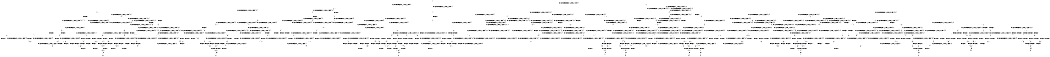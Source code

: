 digraph BCG {
size = "7, 10.5";
center = TRUE;
node [shape = circle];
0 [peripheries = 2];
0 -> 1 [label = "EX !0 !ATOMIC_EXCH_BRANCH (1, +0, TRUE, +0, 3, TRUE) !{}"];
0 -> 2 [label = "EX !2 !ATOMIC_EXCH_BRANCH (1, +0, TRUE, +0, 1, TRUE) !{}"];
0 -> 3 [label = "EX !1 !ATOMIC_EXCH_BRANCH (1, +1, TRUE, +0, 2, TRUE) !{}"];
1 -> 4 [label = "EX !2 !ATOMIC_EXCH_BRANCH (1, +0, TRUE, +0, 1, TRUE) !{0}"];
1 -> 5 [label = "EX !1 !ATOMIC_EXCH_BRANCH (1, +1, TRUE, +0, 2, TRUE) !{0}"];
1 -> 6 [label = "TERMINATE !0"];
2 -> 7 [label = "EX !2 !ATOMIC_EXCH_BRANCH (1, +0, TRUE, +0, 1, TRUE) !{0, 1, 2}"];
2 -> 8 [label = "EX !0 !ATOMIC_EXCH_BRANCH (1, +0, TRUE, +0, 3, TRUE) !{0, 1, 2}"];
2 -> 9 [label = "EX !1 !ATOMIC_EXCH_BRANCH (1, +1, TRUE, +0, 2, TRUE) !{0, 1, 2}"];
2 -> 10 [label = "EX !0 !ATOMIC_EXCH_BRANCH (1, +0, TRUE, +0, 3, TRUE) !{0, 1, 2}"];
3 -> 11 [label = "EX !0 !ATOMIC_EXCH_BRANCH (1, +0, TRUE, +0, 3, FALSE) !{0, 1}"];
3 -> 12 [label = "EX !2 !ATOMIC_EXCH_BRANCH (1, +0, TRUE, +0, 1, FALSE) !{0, 1}"];
3 -> 13 [label = "TERMINATE !1"];
3 -> 14 [label = "EX !0 !ATOMIC_EXCH_BRANCH (1, +0, TRUE, +0, 3, FALSE) !{0, 1}"];
4 -> 8 [label = "EX !2 !ATOMIC_EXCH_BRANCH (1, +0, TRUE, +0, 1, TRUE) !{0, 1, 2}"];
4 -> 15 [label = "EX !1 !ATOMIC_EXCH_BRANCH (1, +1, TRUE, +0, 2, TRUE) !{0, 1, 2}"];
4 -> 16 [label = "TERMINATE !0"];
5 -> 17 [label = "EX !2 !ATOMIC_EXCH_BRANCH (1, +0, TRUE, +0, 1, FALSE) !{0, 1}"];
5 -> 18 [label = "TERMINATE !0"];
5 -> 19 [label = "TERMINATE !1"];
6 -> 20 [label = "EX !2 !ATOMIC_EXCH_BRANCH (1, +0, TRUE, +0, 1, TRUE) !{}"];
6 -> 21 [label = "EX !1 !ATOMIC_EXCH_BRANCH (1, +1, TRUE, +0, 2, TRUE) !{}"];
7 -> 7 [label = "EX !2 !ATOMIC_EXCH_BRANCH (1, +0, TRUE, +0, 1, TRUE) !{0, 1, 2}"];
7 -> 8 [label = "EX !0 !ATOMIC_EXCH_BRANCH (1, +0, TRUE, +0, 3, TRUE) !{0, 1, 2}"];
7 -> 9 [label = "EX !1 !ATOMIC_EXCH_BRANCH (1, +1, TRUE, +0, 2, TRUE) !{0, 1, 2}"];
7 -> 10 [label = "EX !0 !ATOMIC_EXCH_BRANCH (1, +0, TRUE, +0, 3, TRUE) !{0, 1, 2}"];
8 -> 8 [label = "EX !2 !ATOMIC_EXCH_BRANCH (1, +0, TRUE, +0, 1, TRUE) !{0, 1, 2}"];
8 -> 15 [label = "EX !1 !ATOMIC_EXCH_BRANCH (1, +1, TRUE, +0, 2, TRUE) !{0, 1, 2}"];
8 -> 16 [label = "TERMINATE !0"];
9 -> 22 [label = "EX !2 !ATOMIC_EXCH_BRANCH (1, +0, TRUE, +0, 1, FALSE) !{0, 1, 2}"];
9 -> 23 [label = "EX !0 !ATOMIC_EXCH_BRANCH (1, +0, TRUE, +0, 3, FALSE) !{0, 1, 2}"];
9 -> 24 [label = "TERMINATE !1"];
9 -> 25 [label = "EX !0 !ATOMIC_EXCH_BRANCH (1, +0, TRUE, +0, 3, FALSE) !{0, 1, 2}"];
10 -> 26 [label = "EX !1 !ATOMIC_EXCH_BRANCH (1, +1, TRUE, +0, 2, TRUE) !{0, 1, 2}"];
10 -> 10 [label = "EX !2 !ATOMIC_EXCH_BRANCH (1, +0, TRUE, +0, 1, TRUE) !{0, 1, 2}"];
10 -> 27 [label = "EX !1 !ATOMIC_EXCH_BRANCH (1, +1, TRUE, +0, 2, TRUE) !{0, 1, 2}"];
10 -> 28 [label = "TERMINATE !0"];
11 -> 29 [label = "EX !0 !ATOMIC_EXCH_BRANCH (1, +1, TRUE, +0, 3, TRUE) !{0, 1}"];
11 -> 30 [label = "EX !2 !ATOMIC_EXCH_BRANCH (1, +0, TRUE, +0, 1, TRUE) !{0, 1}"];
11 -> 31 [label = "TERMINATE !1"];
11 -> 32 [label = "EX !0 !ATOMIC_EXCH_BRANCH (1, +1, TRUE, +0, 3, TRUE) !{0, 1}"];
12 -> 33 [label = "EX !0 !ATOMIC_EXCH_BRANCH (1, +0, TRUE, +0, 3, TRUE) !{0, 1, 2}"];
12 -> 34 [label = "TERMINATE !2"];
12 -> 35 [label = "TERMINATE !1"];
12 -> 36 [label = "EX !0 !ATOMIC_EXCH_BRANCH (1, +0, TRUE, +0, 3, TRUE) !{0, 1, 2}"];
13 -> 37 [label = "EX !0 !ATOMIC_EXCH_BRANCH (1, +0, TRUE, +0, 3, FALSE) !{0}"];
13 -> 38 [label = "EX !2 !ATOMIC_EXCH_BRANCH (1, +0, TRUE, +0, 1, FALSE) !{0}"];
13 -> 39 [label = "EX !0 !ATOMIC_EXCH_BRANCH (1, +0, TRUE, +0, 3, FALSE) !{0}"];
14 -> 32 [label = "EX !0 !ATOMIC_EXCH_BRANCH (1, +1, TRUE, +0, 3, TRUE) !{0, 1}"];
14 -> 40 [label = "EX !2 !ATOMIC_EXCH_BRANCH (1, +0, TRUE, +0, 1, TRUE) !{0, 1}"];
14 -> 41 [label = "TERMINATE !1"];
15 -> 42 [label = "EX !2 !ATOMIC_EXCH_BRANCH (1, +0, TRUE, +0, 1, FALSE) !{0, 1, 2}"];
15 -> 43 [label = "TERMINATE !0"];
15 -> 44 [label = "TERMINATE !1"];
16 -> 45 [label = "EX !2 !ATOMIC_EXCH_BRANCH (1, +0, TRUE, +0, 1, TRUE) !{1, 2}"];
16 -> 46 [label = "EX !1 !ATOMIC_EXCH_BRANCH (1, +1, TRUE, +0, 2, TRUE) !{1, 2}"];
16 -> 47 [label = "EX !1 !ATOMIC_EXCH_BRANCH (1, +1, TRUE, +0, 2, TRUE) !{1, 2}"];
17 -> 48 [label = "TERMINATE !0"];
17 -> 49 [label = "TERMINATE !2"];
17 -> 50 [label = "TERMINATE !1"];
18 -> 51 [label = "EX !2 !ATOMIC_EXCH_BRANCH (1, +0, TRUE, +0, 1, FALSE) !{1}"];
18 -> 52 [label = "TERMINATE !1"];
19 -> 53 [label = "EX !2 !ATOMIC_EXCH_BRANCH (1, +0, TRUE, +0, 1, FALSE) !{0}"];
19 -> 52 [label = "TERMINATE !0"];
20 -> 45 [label = "EX !2 !ATOMIC_EXCH_BRANCH (1, +0, TRUE, +0, 1, TRUE) !{1, 2}"];
20 -> 46 [label = "EX !1 !ATOMIC_EXCH_BRANCH (1, +1, TRUE, +0, 2, TRUE) !{1, 2}"];
20 -> 47 [label = "EX !1 !ATOMIC_EXCH_BRANCH (1, +1, TRUE, +0, 2, TRUE) !{1, 2}"];
21 -> 51 [label = "EX !2 !ATOMIC_EXCH_BRANCH (1, +0, TRUE, +0, 1, FALSE) !{1}"];
21 -> 52 [label = "TERMINATE !1"];
22 -> 33 [label = "EX !0 !ATOMIC_EXCH_BRANCH (1, +0, TRUE, +0, 3, TRUE) !{0, 1, 2}"];
22 -> 34 [label = "TERMINATE !2"];
22 -> 35 [label = "TERMINATE !1"];
22 -> 36 [label = "EX !0 !ATOMIC_EXCH_BRANCH (1, +0, TRUE, +0, 3, TRUE) !{0, 1, 2}"];
23 -> 15 [label = "EX !0 !ATOMIC_EXCH_BRANCH (1, +1, TRUE, +0, 3, TRUE) !{0, 1, 2}"];
23 -> 54 [label = "EX !2 !ATOMIC_EXCH_BRANCH (1, +0, TRUE, +0, 1, TRUE) !{0, 1, 2}"];
23 -> 55 [label = "TERMINATE !1"];
23 -> 27 [label = "EX !0 !ATOMIC_EXCH_BRANCH (1, +1, TRUE, +0, 3, TRUE) !{0, 1, 2}"];
24 -> 56 [label = "EX !2 !ATOMIC_EXCH_BRANCH (1, +0, TRUE, +0, 1, FALSE) !{0, 2}"];
24 -> 57 [label = "EX !0 !ATOMIC_EXCH_BRANCH (1, +0, TRUE, +0, 3, FALSE) !{0, 2}"];
24 -> 58 [label = "EX !0 !ATOMIC_EXCH_BRANCH (1, +0, TRUE, +0, 3, FALSE) !{0, 2}"];
25 -> 27 [label = "EX !0 !ATOMIC_EXCH_BRANCH (1, +1, TRUE, +0, 3, TRUE) !{0, 1, 2}"];
25 -> 59 [label = "EX !2 !ATOMIC_EXCH_BRANCH (1, +0, TRUE, +0, 1, TRUE) !{0, 1, 2}"];
25 -> 60 [label = "TERMINATE !1"];
26 -> 61 [label = "EX !2 !ATOMIC_EXCH_BRANCH (1, +0, TRUE, +0, 1, FALSE) !{0, 1, 2}"];
26 -> 62 [label = "EX !2 !ATOMIC_EXCH_BRANCH (1, +0, TRUE, +0, 1, FALSE) !{0, 1, 2}"];
26 -> 63 [label = "TERMINATE !0"];
26 -> 64 [label = "TERMINATE !1"];
27 -> 65 [label = "EX !2 !ATOMIC_EXCH_BRANCH (1, +0, TRUE, +0, 1, FALSE) !{0, 1, 2}"];
27 -> 66 [label = "TERMINATE !0"];
27 -> 67 [label = "TERMINATE !1"];
28 -> 68 [label = "EX !2 !ATOMIC_EXCH_BRANCH (1, +0, TRUE, +0, 1, TRUE) !{1, 2}"];
28 -> 69 [label = "EX !1 !ATOMIC_EXCH_BRANCH (1, +1, TRUE, +0, 2, TRUE) !{1, 2}"];
29 -> 17 [label = "EX !2 !ATOMIC_EXCH_BRANCH (1, +0, TRUE, +0, 1, FALSE) !{0, 1}"];
29 -> 18 [label = "TERMINATE !0"];
29 -> 19 [label = "TERMINATE !1"];
30 -> 15 [label = "EX !0 !ATOMIC_EXCH_BRANCH (1, +1, TRUE, +0, 3, TRUE) !{0, 1, 2}"];
30 -> 54 [label = "EX !2 !ATOMIC_EXCH_BRANCH (1, +0, TRUE, +0, 1, TRUE) !{0, 1, 2}"];
30 -> 55 [label = "TERMINATE !1"];
30 -> 27 [label = "EX !0 !ATOMIC_EXCH_BRANCH (1, +1, TRUE, +0, 3, TRUE) !{0, 1, 2}"];
31 -> 70 [label = "EX !0 !ATOMIC_EXCH_BRANCH (1, +1, TRUE, +0, 3, TRUE) !{0}"];
31 -> 71 [label = "EX !2 !ATOMIC_EXCH_BRANCH (1, +0, TRUE, +0, 1, TRUE) !{0}"];
31 -> 72 [label = "EX !0 !ATOMIC_EXCH_BRANCH (1, +1, TRUE, +0, 3, TRUE) !{0}"];
32 -> 73 [label = "EX !2 !ATOMIC_EXCH_BRANCH (1, +0, TRUE, +0, 1, FALSE) !{0, 1}"];
32 -> 74 [label = "TERMINATE !0"];
32 -> 75 [label = "TERMINATE !1"];
33 -> 48 [label = "TERMINATE !0"];
33 -> 49 [label = "TERMINATE !2"];
33 -> 50 [label = "TERMINATE !1"];
34 -> 76 [label = "EX !0 !ATOMIC_EXCH_BRANCH (1, +0, TRUE, +0, 3, TRUE) !{0, 1}"];
34 -> 77 [label = "TERMINATE !1"];
34 -> 78 [label = "EX !0 !ATOMIC_EXCH_BRANCH (1, +0, TRUE, +0, 3, TRUE) !{0, 1}"];
35 -> 79 [label = "EX !0 !ATOMIC_EXCH_BRANCH (1, +0, TRUE, +0, 3, TRUE) !{0, 2}"];
35 -> 77 [label = "TERMINATE !2"];
35 -> 80 [label = "EX !0 !ATOMIC_EXCH_BRANCH (1, +0, TRUE, +0, 3, TRUE) !{0, 2}"];
36 -> 81 [label = "TERMINATE !0"];
36 -> 82 [label = "TERMINATE !2"];
36 -> 83 [label = "TERMINATE !1"];
37 -> 70 [label = "EX !0 !ATOMIC_EXCH_BRANCH (1, +1, TRUE, +0, 3, TRUE) !{0}"];
37 -> 71 [label = "EX !2 !ATOMIC_EXCH_BRANCH (1, +0, TRUE, +0, 1, TRUE) !{0}"];
37 -> 72 [label = "EX !0 !ATOMIC_EXCH_BRANCH (1, +1, TRUE, +0, 3, TRUE) !{0}"];
38 -> 79 [label = "EX !0 !ATOMIC_EXCH_BRANCH (1, +0, TRUE, +0, 3, TRUE) !{0, 2}"];
38 -> 77 [label = "TERMINATE !2"];
38 -> 80 [label = "EX !0 !ATOMIC_EXCH_BRANCH (1, +0, TRUE, +0, 3, TRUE) !{0, 2}"];
39 -> 84 [label = "EX !2 !ATOMIC_EXCH_BRANCH (1, +0, TRUE, +0, 1, TRUE) !{0}"];
39 -> 72 [label = "EX !0 !ATOMIC_EXCH_BRANCH (1, +1, TRUE, +0, 3, TRUE) !{0}"];
40 -> 85 [label = "EX !0 !ATOMIC_EXCH_BRANCH (1, +1, TRUE, +0, 3, TRUE) !{0, 1, 2}"];
40 -> 86 [label = "EX !2 !ATOMIC_EXCH_BRANCH (1, +0, TRUE, +0, 1, TRUE) !{0, 1, 2}"];
40 -> 87 [label = "TERMINATE !1"];
41 -> 88 [label = "EX !0 !ATOMIC_EXCH_BRANCH (1, +1, TRUE, +0, 3, TRUE) !{0}"];
41 -> 89 [label = "EX !2 !ATOMIC_EXCH_BRANCH (1, +0, TRUE, +0, 1, TRUE) !{0}"];
42 -> 48 [label = "TERMINATE !0"];
42 -> 49 [label = "TERMINATE !2"];
42 -> 50 [label = "TERMINATE !1"];
43 -> 90 [label = "EX !2 !ATOMIC_EXCH_BRANCH (1, +0, TRUE, +0, 1, FALSE) !{1, 2}"];
43 -> 91 [label = "TERMINATE !1"];
44 -> 92 [label = "EX !2 !ATOMIC_EXCH_BRANCH (1, +0, TRUE, +0, 1, FALSE) !{0, 2}"];
44 -> 91 [label = "TERMINATE !0"];
45 -> 45 [label = "EX !2 !ATOMIC_EXCH_BRANCH (1, +0, TRUE, +0, 1, TRUE) !{1, 2}"];
45 -> 46 [label = "EX !1 !ATOMIC_EXCH_BRANCH (1, +1, TRUE, +0, 2, TRUE) !{1, 2}"];
45 -> 47 [label = "EX !1 !ATOMIC_EXCH_BRANCH (1, +1, TRUE, +0, 2, TRUE) !{1, 2}"];
46 -> 90 [label = "EX !2 !ATOMIC_EXCH_BRANCH (1, +0, TRUE, +0, 1, FALSE) !{1, 2}"];
46 -> 91 [label = "TERMINATE !1"];
47 -> 93 [label = "EX !2 !ATOMIC_EXCH_BRANCH (1, +0, TRUE, +0, 1, FALSE) !{1, 2}"];
47 -> 94 [label = "EX !2 !ATOMIC_EXCH_BRANCH (1, +0, TRUE, +0, 1, FALSE) !{1, 2}"];
47 -> 95 [label = "TERMINATE !1"];
48 -> 96 [label = "TERMINATE !2"];
48 -> 97 [label = "TERMINATE !1"];
49 -> 96 [label = "TERMINATE !0"];
49 -> 98 [label = "TERMINATE !1"];
50 -> 97 [label = "TERMINATE !0"];
50 -> 98 [label = "TERMINATE !2"];
51 -> 96 [label = "TERMINATE !2"];
51 -> 97 [label = "TERMINATE !1"];
52 -> 99 [label = "EX !2 !ATOMIC_EXCH_BRANCH (1, +0, TRUE, +0, 1, FALSE) !{}"];
53 -> 97 [label = "TERMINATE !0"];
53 -> 98 [label = "TERMINATE !2"];
54 -> 15 [label = "EX !0 !ATOMIC_EXCH_BRANCH (1, +1, TRUE, +0, 3, TRUE) !{0, 1, 2}"];
54 -> 54 [label = "EX !2 !ATOMIC_EXCH_BRANCH (1, +0, TRUE, +0, 1, TRUE) !{0, 1, 2}"];
54 -> 55 [label = "TERMINATE !1"];
54 -> 27 [label = "EX !0 !ATOMIC_EXCH_BRANCH (1, +1, TRUE, +0, 3, TRUE) !{0, 1, 2}"];
55 -> 100 [label = "EX !0 !ATOMIC_EXCH_BRANCH (1, +1, TRUE, +0, 3, TRUE) !{0, 2}"];
55 -> 101 [label = "EX !2 !ATOMIC_EXCH_BRANCH (1, +0, TRUE, +0, 1, TRUE) !{0, 2}"];
55 -> 102 [label = "EX !0 !ATOMIC_EXCH_BRANCH (1, +1, TRUE, +0, 3, TRUE) !{0, 2}"];
56 -> 79 [label = "EX !0 !ATOMIC_EXCH_BRANCH (1, +0, TRUE, +0, 3, TRUE) !{0, 2}"];
56 -> 77 [label = "TERMINATE !2"];
56 -> 80 [label = "EX !0 !ATOMIC_EXCH_BRANCH (1, +0, TRUE, +0, 3, TRUE) !{0, 2}"];
57 -> 100 [label = "EX !0 !ATOMIC_EXCH_BRANCH (1, +1, TRUE, +0, 3, TRUE) !{0, 2}"];
57 -> 101 [label = "EX !2 !ATOMIC_EXCH_BRANCH (1, +0, TRUE, +0, 1, TRUE) !{0, 2}"];
57 -> 102 [label = "EX !0 !ATOMIC_EXCH_BRANCH (1, +1, TRUE, +0, 3, TRUE) !{0, 2}"];
58 -> 103 [label = "EX !2 !ATOMIC_EXCH_BRANCH (1, +0, TRUE, +0, 1, TRUE) !{0, 2}"];
58 -> 102 [label = "EX !0 !ATOMIC_EXCH_BRANCH (1, +1, TRUE, +0, 3, TRUE) !{0, 2}"];
58 -> 104 [label = "EX !2 !ATOMIC_EXCH_BRANCH (1, +0, TRUE, +0, 1, TRUE) !{0, 2}"];
59 -> 27 [label = "EX !0 !ATOMIC_EXCH_BRANCH (1, +1, TRUE, +0, 3, TRUE) !{0, 1, 2}"];
59 -> 59 [label = "EX !2 !ATOMIC_EXCH_BRANCH (1, +0, TRUE, +0, 1, TRUE) !{0, 1, 2}"];
59 -> 60 [label = "TERMINATE !1"];
60 -> 105 [label = "EX !0 !ATOMIC_EXCH_BRANCH (1, +1, TRUE, +0, 3, TRUE) !{0, 2}"];
60 -> 106 [label = "EX !2 !ATOMIC_EXCH_BRANCH (1, +0, TRUE, +0, 1, TRUE) !{0, 2}"];
61 -> 107 [label = "TERMINATE !0"];
61 -> 108 [label = "TERMINATE !2"];
61 -> 109 [label = "TERMINATE !1"];
62 -> 110 [label = "TERMINATE !0"];
62 -> 111 [label = "TERMINATE !2"];
62 -> 112 [label = "TERMINATE !1"];
63 -> 113 [label = "EX !2 !ATOMIC_EXCH_BRANCH (1, +0, TRUE, +0, 1, FALSE) !{1, 2}"];
63 -> 114 [label = "TERMINATE !1"];
64 -> 115 [label = "EX !2 !ATOMIC_EXCH_BRANCH (1, +0, TRUE, +0, 1, FALSE) !{0, 2}"];
64 -> 114 [label = "TERMINATE !0"];
65 -> 81 [label = "TERMINATE !0"];
65 -> 82 [label = "TERMINATE !2"];
65 -> 83 [label = "TERMINATE !1"];
66 -> 116 [label = "EX !2 !ATOMIC_EXCH_BRANCH (1, +0, TRUE, +0, 1, FALSE) !{1, 2}"];
66 -> 117 [label = "TERMINATE !1"];
67 -> 118 [label = "EX !2 !ATOMIC_EXCH_BRANCH (1, +0, TRUE, +0, 1, FALSE) !{0, 2}"];
67 -> 117 [label = "TERMINATE !0"];
68 -> 68 [label = "EX !2 !ATOMIC_EXCH_BRANCH (1, +0, TRUE, +0, 1, TRUE) !{1, 2}"];
68 -> 69 [label = "EX !1 !ATOMIC_EXCH_BRANCH (1, +1, TRUE, +0, 2, TRUE) !{1, 2}"];
69 -> 116 [label = "EX !2 !ATOMIC_EXCH_BRANCH (1, +0, TRUE, +0, 1, FALSE) !{1, 2}"];
69 -> 117 [label = "TERMINATE !1"];
70 -> 53 [label = "EX !2 !ATOMIC_EXCH_BRANCH (1, +0, TRUE, +0, 1, FALSE) !{0}"];
70 -> 52 [label = "TERMINATE !0"];
71 -> 100 [label = "EX !0 !ATOMIC_EXCH_BRANCH (1, +1, TRUE, +0, 3, TRUE) !{0, 2}"];
71 -> 101 [label = "EX !2 !ATOMIC_EXCH_BRANCH (1, +0, TRUE, +0, 1, TRUE) !{0, 2}"];
71 -> 102 [label = "EX !0 !ATOMIC_EXCH_BRANCH (1, +1, TRUE, +0, 3, TRUE) !{0, 2}"];
72 -> 119 [label = "EX !2 !ATOMIC_EXCH_BRANCH (1, +0, TRUE, +0, 1, FALSE) !{0}"];
72 -> 120 [label = "TERMINATE !0"];
73 -> 121 [label = "TERMINATE !0"];
73 -> 122 [label = "TERMINATE !2"];
73 -> 123 [label = "TERMINATE !1"];
74 -> 124 [label = "EX !2 !ATOMIC_EXCH_BRANCH (1, +0, TRUE, +0, 1, FALSE) !{1}"];
74 -> 125 [label = "TERMINATE !1"];
75 -> 126 [label = "EX !2 !ATOMIC_EXCH_BRANCH (1, +0, TRUE, +0, 1, FALSE) !{0}"];
75 -> 125 [label = "TERMINATE !0"];
76 -> 96 [label = "TERMINATE !0"];
76 -> 98 [label = "TERMINATE !1"];
77 -> 127 [label = "EX !0 !ATOMIC_EXCH_BRANCH (1, +0, TRUE, +0, 3, TRUE) !{0}"];
77 -> 128 [label = "EX !0 !ATOMIC_EXCH_BRANCH (1, +0, TRUE, +0, 3, TRUE) !{0}"];
78 -> 129 [label = "TERMINATE !0"];
78 -> 130 [label = "TERMINATE !1"];
79 -> 97 [label = "TERMINATE !0"];
79 -> 98 [label = "TERMINATE !2"];
80 -> 131 [label = "TERMINATE !0"];
80 -> 132 [label = "TERMINATE !2"];
81 -> 133 [label = "TERMINATE !2"];
81 -> 134 [label = "TERMINATE !1"];
82 -> 133 [label = "TERMINATE !0"];
82 -> 135 [label = "TERMINATE !1"];
83 -> 134 [label = "TERMINATE !0"];
83 -> 135 [label = "TERMINATE !2"];
84 -> 136 [label = "EX !0 !ATOMIC_EXCH_BRANCH (1, +1, TRUE, +0, 3, TRUE) !{0, 2}"];
84 -> 137 [label = "EX !2 !ATOMIC_EXCH_BRANCH (1, +0, TRUE, +0, 1, TRUE) !{0, 2}"];
85 -> 138 [label = "EX !2 !ATOMIC_EXCH_BRANCH (1, +0, TRUE, +0, 1, FALSE) !{0, 1, 2}"];
85 -> 139 [label = "TERMINATE !0"];
85 -> 140 [label = "TERMINATE !1"];
86 -> 85 [label = "EX !0 !ATOMIC_EXCH_BRANCH (1, +1, TRUE, +0, 3, TRUE) !{0, 1, 2}"];
86 -> 86 [label = "EX !2 !ATOMIC_EXCH_BRANCH (1, +0, TRUE, +0, 1, TRUE) !{0, 1, 2}"];
86 -> 87 [label = "TERMINATE !1"];
87 -> 141 [label = "EX !0 !ATOMIC_EXCH_BRANCH (1, +1, TRUE, +0, 3, TRUE) !{0, 2}"];
87 -> 142 [label = "EX !2 !ATOMIC_EXCH_BRANCH (1, +0, TRUE, +0, 1, TRUE) !{0, 2}"];
88 -> 126 [label = "EX !2 !ATOMIC_EXCH_BRANCH (1, +0, TRUE, +0, 1, FALSE) !{0}"];
88 -> 125 [label = "TERMINATE !0"];
89 -> 141 [label = "EX !0 !ATOMIC_EXCH_BRANCH (1, +1, TRUE, +0, 3, TRUE) !{0, 2}"];
89 -> 142 [label = "EX !2 !ATOMIC_EXCH_BRANCH (1, +0, TRUE, +0, 1, TRUE) !{0, 2}"];
90 -> 96 [label = "TERMINATE !2"];
90 -> 97 [label = "TERMINATE !1"];
91 -> 143 [label = "EX !2 !ATOMIC_EXCH_BRANCH (1, +0, TRUE, +0, 1, FALSE) !{2}"];
91 -> 144 [label = "EX !2 !ATOMIC_EXCH_BRANCH (1, +0, TRUE, +0, 1, FALSE) !{2}"];
92 -> 97 [label = "TERMINATE !0"];
92 -> 98 [label = "TERMINATE !2"];
93 -> 145 [label = "TERMINATE !2"];
93 -> 146 [label = "TERMINATE !1"];
94 -> 147 [label = "TERMINATE !2"];
94 -> 148 [label = "TERMINATE !1"];
95 -> 149 [label = "EX !2 !ATOMIC_EXCH_BRANCH (1, +0, TRUE, +0, 1, FALSE) !{2}"];
96 -> 150 [label = "TERMINATE !1"];
97 -> 150 [label = "TERMINATE !2"];
98 -> 150 [label = "TERMINATE !0"];
99 -> 150 [label = "TERMINATE !2"];
100 -> 92 [label = "EX !2 !ATOMIC_EXCH_BRANCH (1, +0, TRUE, +0, 1, FALSE) !{0, 2}"];
100 -> 91 [label = "TERMINATE !0"];
101 -> 100 [label = "EX !0 !ATOMIC_EXCH_BRANCH (1, +1, TRUE, +0, 3, TRUE) !{0, 2}"];
101 -> 101 [label = "EX !2 !ATOMIC_EXCH_BRANCH (1, +0, TRUE, +0, 1, TRUE) !{0, 2}"];
101 -> 102 [label = "EX !0 !ATOMIC_EXCH_BRANCH (1, +1, TRUE, +0, 3, TRUE) !{0, 2}"];
102 -> 151 [label = "EX !2 !ATOMIC_EXCH_BRANCH (1, +0, TRUE, +0, 1, FALSE) !{0, 2}"];
102 -> 152 [label = "EX !2 !ATOMIC_EXCH_BRANCH (1, +0, TRUE, +0, 1, FALSE) !{0, 2}"];
102 -> 153 [label = "TERMINATE !0"];
103 -> 154 [label = "EX !0 !ATOMIC_EXCH_BRANCH (1, +1, TRUE, +0, 3, TRUE) !{0, 2}"];
103 -> 103 [label = "EX !2 !ATOMIC_EXCH_BRANCH (1, +0, TRUE, +0, 1, TRUE) !{0, 2}"];
103 -> 102 [label = "EX !0 !ATOMIC_EXCH_BRANCH (1, +1, TRUE, +0, 3, TRUE) !{0, 2}"];
104 -> 103 [label = "EX !2 !ATOMIC_EXCH_BRANCH (1, +0, TRUE, +0, 1, TRUE) !{0, 2}"];
104 -> 102 [label = "EX !0 !ATOMIC_EXCH_BRANCH (1, +1, TRUE, +0, 3, TRUE) !{0, 2}"];
104 -> 104 [label = "EX !2 !ATOMIC_EXCH_BRANCH (1, +0, TRUE, +0, 1, TRUE) !{0, 2}"];
105 -> 118 [label = "EX !2 !ATOMIC_EXCH_BRANCH (1, +0, TRUE, +0, 1, FALSE) !{0, 2}"];
105 -> 117 [label = "TERMINATE !0"];
106 -> 105 [label = "EX !0 !ATOMIC_EXCH_BRANCH (1, +1, TRUE, +0, 3, TRUE) !{0, 2}"];
106 -> 106 [label = "EX !2 !ATOMIC_EXCH_BRANCH (1, +0, TRUE, +0, 1, TRUE) !{0, 2}"];
107 -> 155 [label = "TERMINATE !2"];
107 -> 156 [label = "TERMINATE !1"];
108 -> 155 [label = "TERMINATE !0"];
108 -> 157 [label = "TERMINATE !1"];
109 -> 156 [label = "TERMINATE !0"];
109 -> 157 [label = "TERMINATE !2"];
110 -> 158 [label = "TERMINATE !2"];
110 -> 159 [label = "TERMINATE !1"];
111 -> 158 [label = "TERMINATE !0"];
111 -> 160 [label = "TERMINATE !1"];
112 -> 159 [label = "TERMINATE !0"];
112 -> 160 [label = "TERMINATE !2"];
113 -> 158 [label = "TERMINATE !2"];
113 -> 159 [label = "TERMINATE !1"];
114 -> 161 [label = "EX !2 !ATOMIC_EXCH_BRANCH (1, +0, TRUE, +0, 1, FALSE) !{2}"];
115 -> 159 [label = "TERMINATE !0"];
115 -> 160 [label = "TERMINATE !2"];
116 -> 133 [label = "TERMINATE !2"];
116 -> 134 [label = "TERMINATE !1"];
117 -> 162 [label = "EX !2 !ATOMIC_EXCH_BRANCH (1, +0, TRUE, +0, 1, FALSE) !{2}"];
118 -> 134 [label = "TERMINATE !0"];
118 -> 135 [label = "TERMINATE !2"];
119 -> 163 [label = "TERMINATE !0"];
119 -> 164 [label = "TERMINATE !2"];
120 -> 165 [label = "EX !2 !ATOMIC_EXCH_BRANCH (1, +0, TRUE, +0, 1, FALSE) !{}"];
121 -> 129 [label = "TERMINATE !2"];
121 -> 166 [label = "TERMINATE !1"];
122 -> 129 [label = "TERMINATE !0"];
122 -> 130 [label = "TERMINATE !1"];
123 -> 166 [label = "TERMINATE !0"];
123 -> 130 [label = "TERMINATE !2"];
124 -> 129 [label = "TERMINATE !2"];
124 -> 166 [label = "TERMINATE !1"];
125 -> 167 [label = "EX !2 !ATOMIC_EXCH_BRANCH (1, +0, TRUE, +0, 1, FALSE) !{}"];
126 -> 166 [label = "TERMINATE !0"];
126 -> 130 [label = "TERMINATE !2"];
127 -> 150 [label = "TERMINATE !0"];
128 -> 168 [label = "TERMINATE !0"];
129 -> 169 [label = "TERMINATE !1"];
130 -> 169 [label = "TERMINATE !0"];
131 -> 170 [label = "TERMINATE !2"];
132 -> 170 [label = "TERMINATE !0"];
133 -> 171 [label = "TERMINATE !1"];
134 -> 171 [label = "TERMINATE !2"];
135 -> 171 [label = "TERMINATE !0"];
136 -> 172 [label = "EX !2 !ATOMIC_EXCH_BRANCH (1, +0, TRUE, +0, 1, FALSE) !{0, 2}"];
136 -> 173 [label = "TERMINATE !0"];
137 -> 136 [label = "EX !0 !ATOMIC_EXCH_BRANCH (1, +1, TRUE, +0, 3, TRUE) !{0, 2}"];
137 -> 137 [label = "EX !2 !ATOMIC_EXCH_BRANCH (1, +0, TRUE, +0, 1, TRUE) !{0, 2}"];
138 -> 121 [label = "TERMINATE !0"];
138 -> 122 [label = "TERMINATE !2"];
138 -> 123 [label = "TERMINATE !1"];
139 -> 174 [label = "EX !2 !ATOMIC_EXCH_BRANCH (1, +0, TRUE, +0, 1, FALSE) !{1, 2}"];
139 -> 175 [label = "TERMINATE !1"];
140 -> 176 [label = "EX !2 !ATOMIC_EXCH_BRANCH (1, +0, TRUE, +0, 1, FALSE) !{0, 2}"];
140 -> 175 [label = "TERMINATE !0"];
141 -> 176 [label = "EX !2 !ATOMIC_EXCH_BRANCH (1, +0, TRUE, +0, 1, FALSE) !{0, 2}"];
141 -> 175 [label = "TERMINATE !0"];
142 -> 141 [label = "EX !0 !ATOMIC_EXCH_BRANCH (1, +1, TRUE, +0, 3, TRUE) !{0, 2}"];
142 -> 142 [label = "EX !2 !ATOMIC_EXCH_BRANCH (1, +0, TRUE, +0, 1, TRUE) !{0, 2}"];
143 -> 150 [label = "TERMINATE !2"];
144 -> 177 [label = "TERMINATE !2"];
145 -> 178 [label = "TERMINATE !1"];
146 -> 178 [label = "TERMINATE !2"];
147 -> 179 [label = "TERMINATE !1"];
148 -> 179 [label = "TERMINATE !2"];
149 -> 179 [label = "TERMINATE !2"];
150 -> 180 [label = "exit"];
151 -> 181 [label = "TERMINATE !0"];
151 -> 182 [label = "TERMINATE !2"];
152 -> 131 [label = "TERMINATE !0"];
152 -> 132 [label = "TERMINATE !2"];
153 -> 183 [label = "EX !2 !ATOMIC_EXCH_BRANCH (1, +0, TRUE, +0, 1, FALSE) !{2}"];
154 -> 151 [label = "EX !2 !ATOMIC_EXCH_BRANCH (1, +0, TRUE, +0, 1, FALSE) !{0, 2}"];
154 -> 184 [label = "TERMINATE !0"];
155 -> 185 [label = "TERMINATE !1"];
156 -> 185 [label = "TERMINATE !2"];
157 -> 185 [label = "TERMINATE !0"];
158 -> 186 [label = "TERMINATE !1"];
159 -> 186 [label = "TERMINATE !2"];
160 -> 186 [label = "TERMINATE !0"];
161 -> 186 [label = "TERMINATE !2"];
162 -> 171 [label = "TERMINATE !2"];
163 -> 168 [label = "TERMINATE !2"];
164 -> 168 [label = "TERMINATE !0"];
165 -> 168 [label = "TERMINATE !2"];
166 -> 169 [label = "TERMINATE !2"];
167 -> 169 [label = "TERMINATE !2"];
168 -> 187 [label = "exit"];
169 -> 188 [label = "exit"];
170 -> 189 [label = "exit"];
171 -> 190 [label = "exit"];
172 -> 163 [label = "TERMINATE !0"];
172 -> 164 [label = "TERMINATE !2"];
173 -> 191 [label = "EX !2 !ATOMIC_EXCH_BRANCH (1, +0, TRUE, +0, 1, FALSE) !{2}"];
174 -> 129 [label = "TERMINATE !2"];
174 -> 166 [label = "TERMINATE !1"];
175 -> 192 [label = "EX !2 !ATOMIC_EXCH_BRANCH (1, +0, TRUE, +0, 1, FALSE) !{2}"];
176 -> 166 [label = "TERMINATE !0"];
176 -> 130 [label = "TERMINATE !2"];
177 -> 193 [label = "exit"];
178 -> 194 [label = "exit"];
179 -> 195 [label = "exit"];
181 -> 196 [label = "TERMINATE !2"];
182 -> 196 [label = "TERMINATE !0"];
183 -> 170 [label = "TERMINATE !2"];
184 -> 197 [label = "EX !2 !ATOMIC_EXCH_BRANCH (1, +0, TRUE, +0, 1, FALSE) !{2}"];
185 -> 198 [label = "exit"];
186 -> 199 [label = "exit"];
191 -> 168 [label = "TERMINATE !2"];
192 -> 169 [label = "TERMINATE !2"];
196 -> 200 [label = "exit"];
197 -> 196 [label = "TERMINATE !2"];
}
